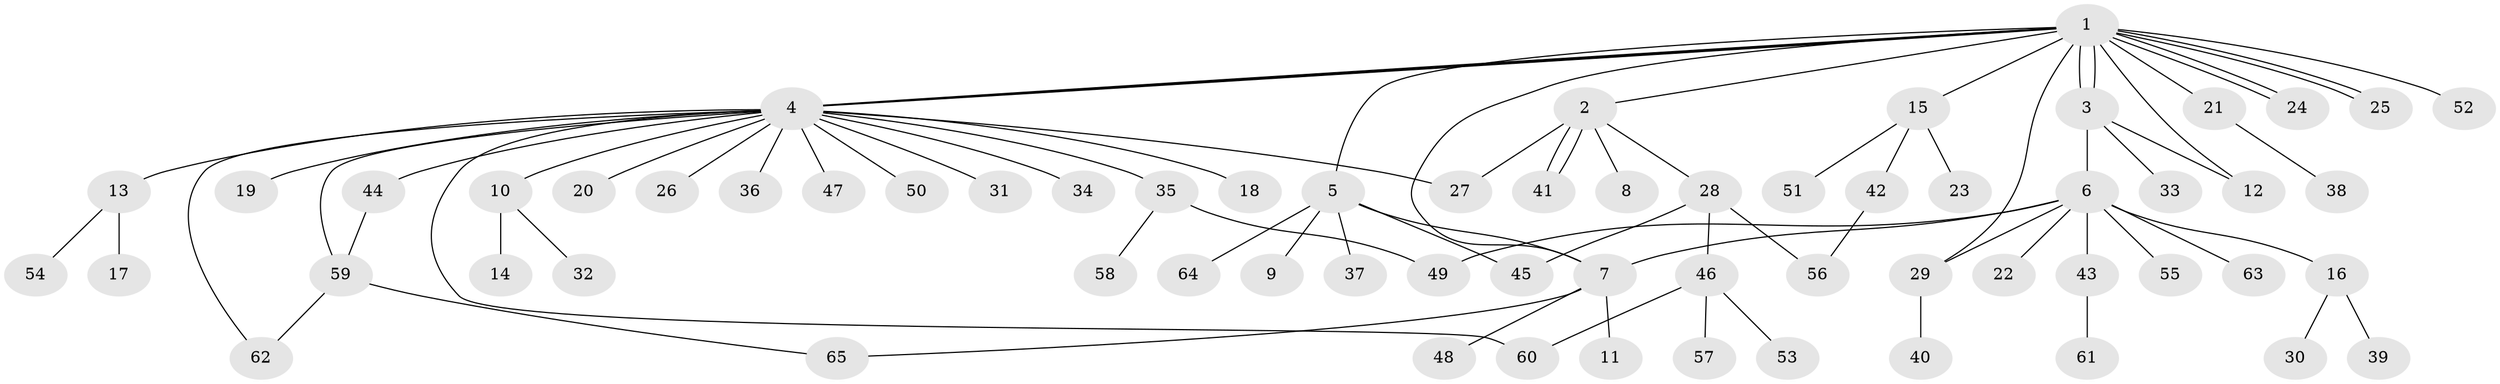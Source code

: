 // Generated by graph-tools (version 1.1) at 2025/01/03/09/25 03:01:53]
// undirected, 65 vertices, 82 edges
graph export_dot {
graph [start="1"]
  node [color=gray90,style=filled];
  1;
  2;
  3;
  4;
  5;
  6;
  7;
  8;
  9;
  10;
  11;
  12;
  13;
  14;
  15;
  16;
  17;
  18;
  19;
  20;
  21;
  22;
  23;
  24;
  25;
  26;
  27;
  28;
  29;
  30;
  31;
  32;
  33;
  34;
  35;
  36;
  37;
  38;
  39;
  40;
  41;
  42;
  43;
  44;
  45;
  46;
  47;
  48;
  49;
  50;
  51;
  52;
  53;
  54;
  55;
  56;
  57;
  58;
  59;
  60;
  61;
  62;
  63;
  64;
  65;
  1 -- 2;
  1 -- 3;
  1 -- 3;
  1 -- 4;
  1 -- 4;
  1 -- 4;
  1 -- 5;
  1 -- 7;
  1 -- 12;
  1 -- 15;
  1 -- 21;
  1 -- 24;
  1 -- 24;
  1 -- 25;
  1 -- 25;
  1 -- 29;
  1 -- 52;
  2 -- 8;
  2 -- 27;
  2 -- 28;
  2 -- 41;
  2 -- 41;
  3 -- 6;
  3 -- 12;
  3 -- 33;
  4 -- 10;
  4 -- 13;
  4 -- 18;
  4 -- 19;
  4 -- 20;
  4 -- 26;
  4 -- 27;
  4 -- 31;
  4 -- 34;
  4 -- 35;
  4 -- 36;
  4 -- 44;
  4 -- 47;
  4 -- 50;
  4 -- 59;
  4 -- 60;
  4 -- 62;
  5 -- 7;
  5 -- 9;
  5 -- 37;
  5 -- 45;
  5 -- 64;
  6 -- 7;
  6 -- 16;
  6 -- 22;
  6 -- 29;
  6 -- 43;
  6 -- 49;
  6 -- 55;
  6 -- 63;
  7 -- 11;
  7 -- 48;
  7 -- 65;
  10 -- 14;
  10 -- 32;
  13 -- 17;
  13 -- 54;
  15 -- 23;
  15 -- 42;
  15 -- 51;
  16 -- 30;
  16 -- 39;
  21 -- 38;
  28 -- 45;
  28 -- 46;
  28 -- 56;
  29 -- 40;
  35 -- 49;
  35 -- 58;
  42 -- 56;
  43 -- 61;
  44 -- 59;
  46 -- 53;
  46 -- 57;
  46 -- 60;
  59 -- 62;
  59 -- 65;
}
